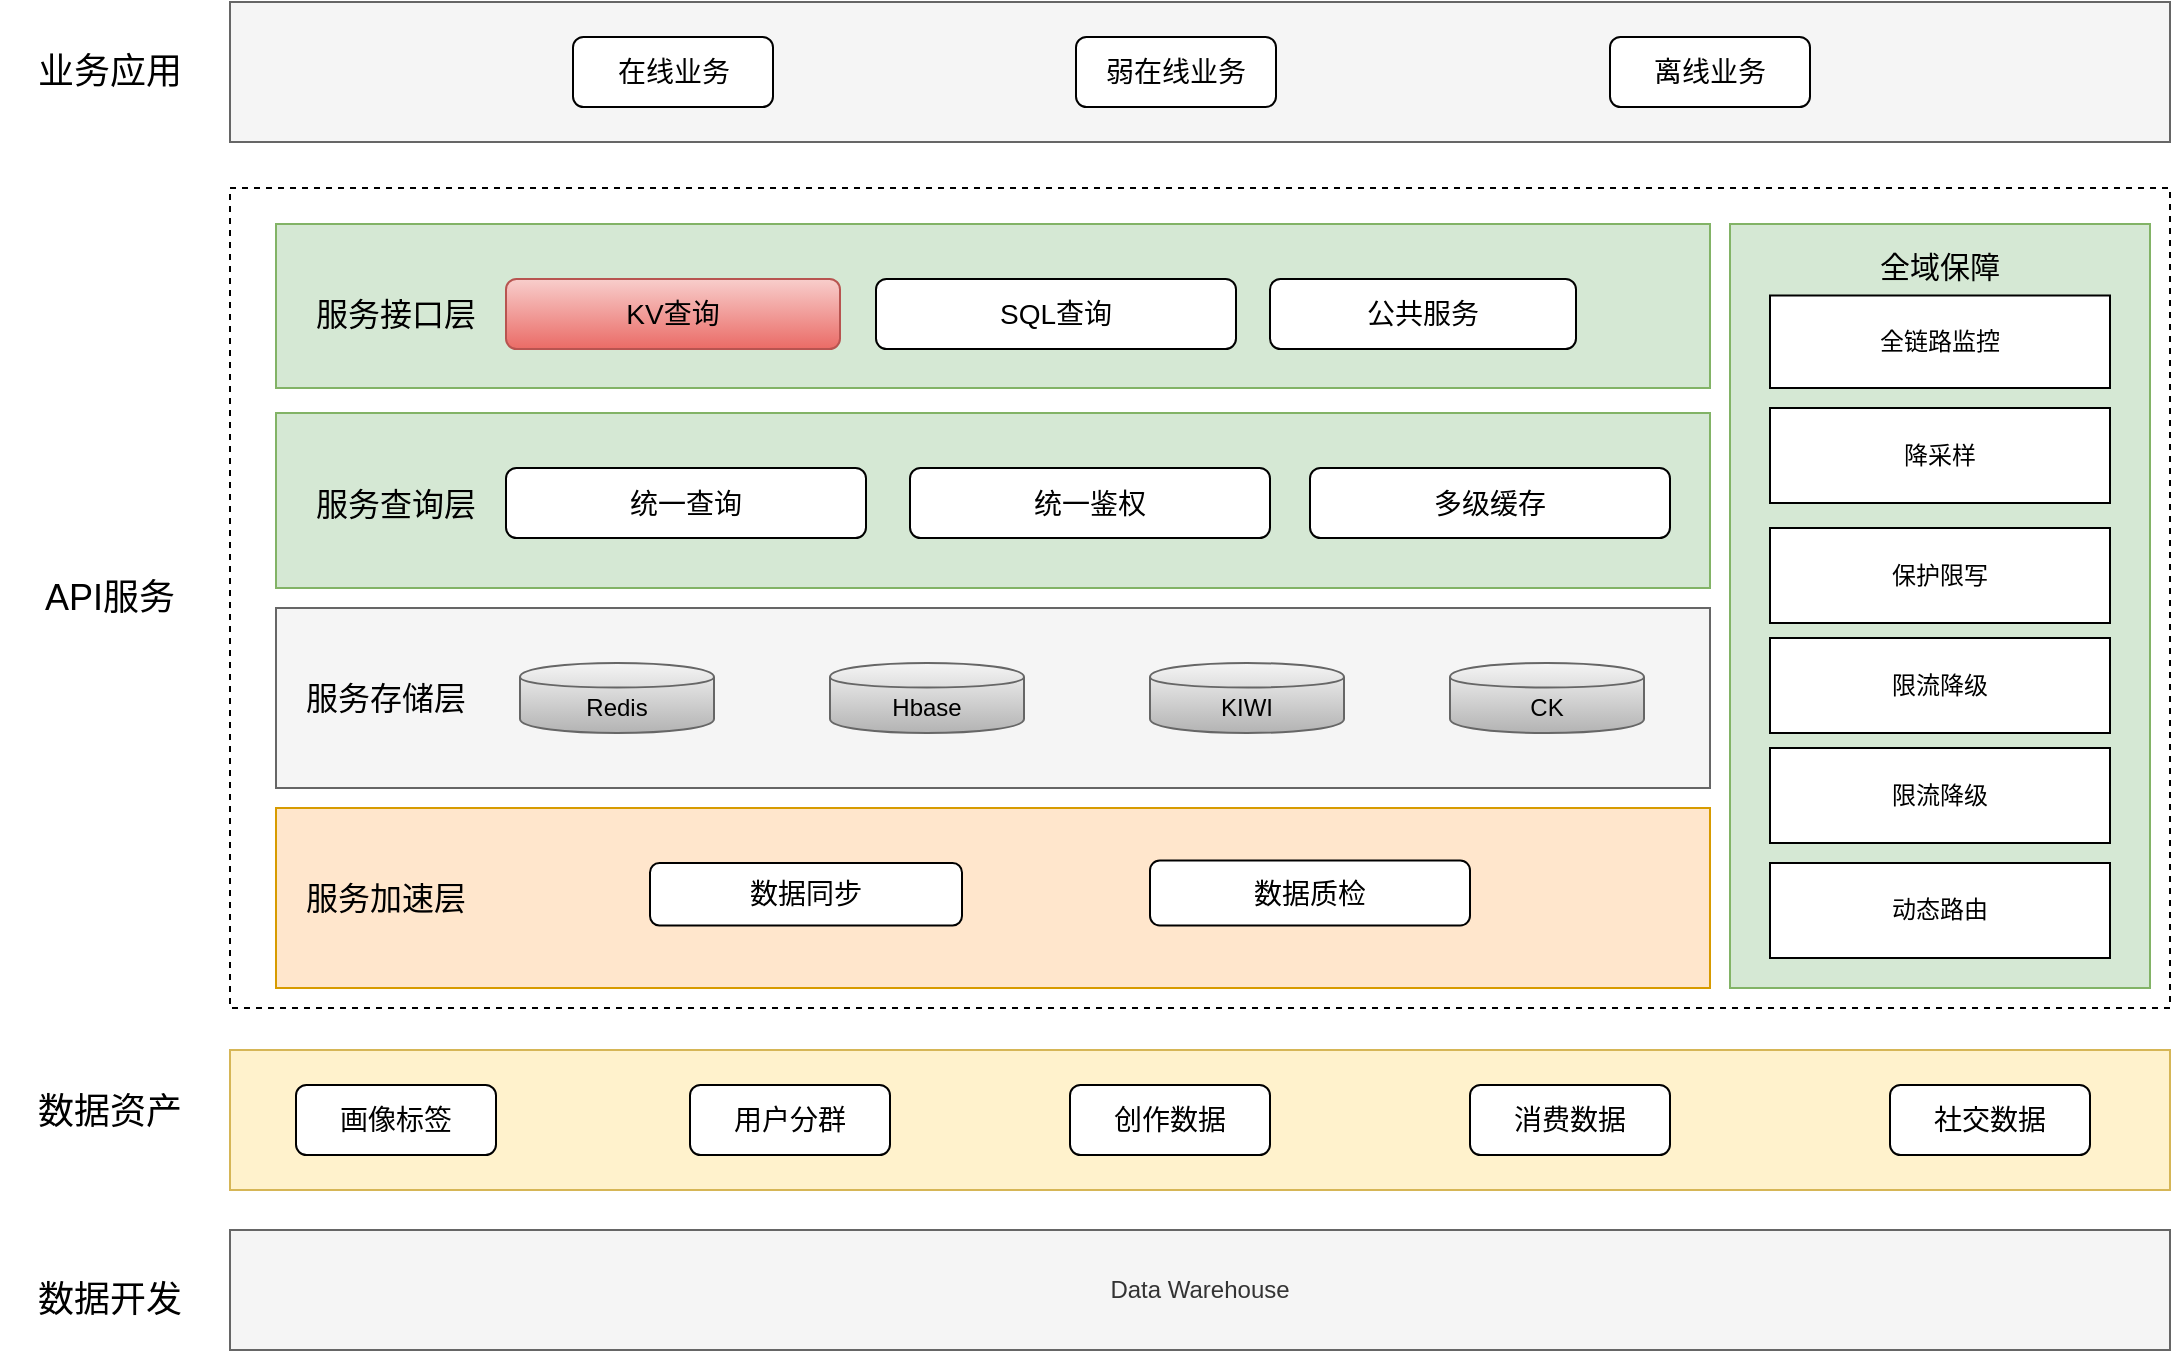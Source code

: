 <mxfile version="20.8.3" type="github">
  <diagram id="rLf4FXjszSzX-VlUV55J" name="第 1 页">
    <mxGraphModel dx="1536" dy="900" grid="1" gridSize="10" guides="1" tooltips="1" connect="1" arrows="1" fold="1" page="1" pageScale="1" pageWidth="827" pageHeight="1169" math="0" shadow="0">
      <root>
        <mxCell id="0" />
        <mxCell id="1" parent="0" />
        <mxCell id="-ezdxLTPiOgHRn06xlRN-1" value="" style="rounded=0;whiteSpace=wrap;html=1;dashed=1;" vertex="1" parent="1">
          <mxGeometry x="220" y="220" width="970" height="410" as="geometry" />
        </mxCell>
        <mxCell id="-ezdxLTPiOgHRn06xlRN-2" value="" style="rounded=0;whiteSpace=wrap;html=1;fillColor=#f5f5f5;strokeColor=#666666;fontColor=#333333;" vertex="1" parent="1">
          <mxGeometry x="220" y="127" width="970" height="70" as="geometry" />
        </mxCell>
        <mxCell id="-ezdxLTPiOgHRn06xlRN-3" value="&lt;font style=&quot;font-size: 18px;&quot;&gt;业务应用&lt;/font&gt;" style="text;html=1;strokeColor=none;fillColor=none;align=center;verticalAlign=middle;whiteSpace=wrap;rounded=0;fontSize=18;" vertex="1" parent="1">
          <mxGeometry x="120" y="149.5" width="80" height="25" as="geometry" />
        </mxCell>
        <mxCell id="-ezdxLTPiOgHRn06xlRN-4" value="" style="rounded=0;whiteSpace=wrap;html=1;fillColor=#d5e8d4;strokeColor=#82b366;" vertex="1" parent="1">
          <mxGeometry x="243" y="238" width="717" height="82" as="geometry" />
        </mxCell>
        <mxCell id="-ezdxLTPiOgHRn06xlRN-5" value="&lt;font style=&quot;font-size: 16px&quot;&gt;服务接口层&lt;/font&gt;" style="text;html=1;strokeColor=none;fillColor=none;align=center;verticalAlign=middle;whiteSpace=wrap;rounded=0;" vertex="1" parent="1">
          <mxGeometry x="248" y="269.25" width="110" height="27.5" as="geometry" />
        </mxCell>
        <mxCell id="-ezdxLTPiOgHRn06xlRN-6" value="" style="rounded=0;whiteSpace=wrap;html=1;fillColor=#f5f5f5;strokeColor=#666666;fontColor=#333333;" vertex="1" parent="1">
          <mxGeometry x="243" y="430" width="717" height="90" as="geometry" />
        </mxCell>
        <mxCell id="-ezdxLTPiOgHRn06xlRN-7" value="&lt;font style=&quot;font-size: 16px&quot;&gt;服务存储层&lt;/font&gt;" style="text;html=1;strokeColor=none;fillColor=none;align=center;verticalAlign=middle;whiteSpace=wrap;rounded=0;" vertex="1" parent="1">
          <mxGeometry x="243" y="461.25" width="110" height="27.5" as="geometry" />
        </mxCell>
        <mxCell id="-ezdxLTPiOgHRn06xlRN-8" value="" style="rounded=0;whiteSpace=wrap;html=1;fillColor=#fff2cc;strokeColor=#d6b656;" vertex="1" parent="1">
          <mxGeometry x="220" y="651" width="970" height="70" as="geometry" />
        </mxCell>
        <mxCell id="-ezdxLTPiOgHRn06xlRN-9" value="&lt;span style=&quot;font-size: 18px;&quot;&gt;数据资产&lt;/span&gt;" style="text;html=1;strokeColor=none;fillColor=none;align=center;verticalAlign=middle;whiteSpace=wrap;rounded=0;fontSize=18;" vertex="1" parent="1">
          <mxGeometry x="105" y="668.5" width="110" height="27.5" as="geometry" />
        </mxCell>
        <mxCell id="-ezdxLTPiOgHRn06xlRN-10" value="&lt;span&gt;Data Warehouse&lt;/span&gt;" style="rounded=0;whiteSpace=wrap;html=1;fillColor=#f5f5f5;strokeColor=#666666;fontColor=#333333;" vertex="1" parent="1">
          <mxGeometry x="220" y="741" width="970" height="60" as="geometry" />
        </mxCell>
        <mxCell id="-ezdxLTPiOgHRn06xlRN-11" value="&lt;span style=&quot;font-size: 18px;&quot;&gt;数据开发&lt;/span&gt;" style="text;html=1;strokeColor=none;fillColor=none;align=center;verticalAlign=middle;whiteSpace=wrap;rounded=0;fontSize=18;" vertex="1" parent="1">
          <mxGeometry x="105" y="762.25" width="110" height="27.5" as="geometry" />
        </mxCell>
        <mxCell id="-ezdxLTPiOgHRn06xlRN-12" value="&lt;font style=&quot;font-size: 14px&quot;&gt;在线业务&lt;/font&gt;" style="rounded=1;whiteSpace=wrap;html=1;" vertex="1" parent="1">
          <mxGeometry x="391.5" y="144.5" width="100" height="35" as="geometry" />
        </mxCell>
        <mxCell id="-ezdxLTPiOgHRn06xlRN-13" value="&lt;font style=&quot;font-size: 14px&quot;&gt;弱在线业务&lt;/font&gt;" style="rounded=1;whiteSpace=wrap;html=1;" vertex="1" parent="1">
          <mxGeometry x="643" y="144.5" width="100" height="35" as="geometry" />
        </mxCell>
        <mxCell id="-ezdxLTPiOgHRn06xlRN-14" value="&lt;font style=&quot;font-size: 14px&quot;&gt;离线业务&lt;/font&gt;" style="rounded=1;whiteSpace=wrap;html=1;" vertex="1" parent="1">
          <mxGeometry x="910" y="144.5" width="100" height="35" as="geometry" />
        </mxCell>
        <mxCell id="-ezdxLTPiOgHRn06xlRN-15" value="&lt;span style=&quot;font-size: 14px&quot;&gt;KV查询&lt;/span&gt;" style="rounded=1;whiteSpace=wrap;html=1;fillColor=#f8cecc;strokeColor=#b85450;gradientColor=#ea6b66;" vertex="1" parent="1">
          <mxGeometry x="358" y="265.5" width="167" height="35" as="geometry" />
        </mxCell>
        <mxCell id="-ezdxLTPiOgHRn06xlRN-16" value="&lt;span style=&quot;font-size: 14px&quot;&gt;SQL查询&lt;/span&gt;" style="rounded=1;whiteSpace=wrap;html=1;" vertex="1" parent="1">
          <mxGeometry x="543" y="265.5" width="180" height="35" as="geometry" />
        </mxCell>
        <mxCell id="-ezdxLTPiOgHRn06xlRN-17" value="&lt;span style=&quot;font-size: 14px&quot;&gt;公共服务&lt;/span&gt;" style="rounded=1;whiteSpace=wrap;html=1;" vertex="1" parent="1">
          <mxGeometry x="740" y="265.5" width="153" height="35" as="geometry" />
        </mxCell>
        <mxCell id="-ezdxLTPiOgHRn06xlRN-18" value="&lt;span style=&quot;font-size: 14px&quot;&gt;画像标签&lt;/span&gt;" style="rounded=1;whiteSpace=wrap;html=1;" vertex="1" parent="1">
          <mxGeometry x="253" y="668.5" width="100" height="35" as="geometry" />
        </mxCell>
        <mxCell id="-ezdxLTPiOgHRn06xlRN-19" value="&lt;font style=&quot;font-size: 14px&quot;&gt;用户分群&lt;/font&gt;" style="rounded=1;whiteSpace=wrap;html=1;" vertex="1" parent="1">
          <mxGeometry x="450" y="668.5" width="100" height="35" as="geometry" />
        </mxCell>
        <mxCell id="-ezdxLTPiOgHRn06xlRN-20" value="&lt;font style=&quot;font-size: 14px&quot;&gt;创作数据&lt;/font&gt;" style="rounded=1;whiteSpace=wrap;html=1;" vertex="1" parent="1">
          <mxGeometry x="640" y="668.5" width="100" height="35" as="geometry" />
        </mxCell>
        <mxCell id="-ezdxLTPiOgHRn06xlRN-21" value="&lt;font style=&quot;font-size: 14px&quot;&gt;消费数据&lt;/font&gt;" style="rounded=1;whiteSpace=wrap;html=1;" vertex="1" parent="1">
          <mxGeometry x="840" y="668.5" width="100" height="35" as="geometry" />
        </mxCell>
        <mxCell id="-ezdxLTPiOgHRn06xlRN-22" value="&lt;font style=&quot;font-size: 14px&quot;&gt;社交数据&lt;/font&gt;" style="rounded=1;whiteSpace=wrap;html=1;" vertex="1" parent="1">
          <mxGeometry x="1050" y="668.5" width="100" height="35" as="geometry" />
        </mxCell>
        <mxCell id="-ezdxLTPiOgHRn06xlRN-23" value="&lt;font style=&quot;font-size: 18px;&quot;&gt;API服务&lt;/font&gt;" style="text;html=1;strokeColor=none;fillColor=none;align=center;verticalAlign=middle;whiteSpace=wrap;rounded=0;fontSize=18;" vertex="1" parent="1">
          <mxGeometry x="125" y="412.5" width="70" height="25" as="geometry" />
        </mxCell>
        <mxCell id="-ezdxLTPiOgHRn06xlRN-24" value="" style="rounded=0;whiteSpace=wrap;html=1;fillColor=#ffe6cc;strokeColor=#d79b00;" vertex="1" parent="1">
          <mxGeometry x="243" y="530" width="717" height="90" as="geometry" />
        </mxCell>
        <mxCell id="-ezdxLTPiOgHRn06xlRN-25" value="&lt;font style=&quot;font-size: 16px&quot;&gt;服务加速层&lt;/font&gt;" style="text;html=1;strokeColor=none;fillColor=none;align=center;verticalAlign=middle;whiteSpace=wrap;rounded=0;" vertex="1" parent="1">
          <mxGeometry x="243" y="561.25" width="110" height="27.5" as="geometry" />
        </mxCell>
        <mxCell id="-ezdxLTPiOgHRn06xlRN-26" value="&lt;span style=&quot;font-size: 14px&quot;&gt;数据同步&lt;/span&gt;" style="rounded=1;whiteSpace=wrap;html=1;" vertex="1" parent="1">
          <mxGeometry x="430" y="557.5" width="156" height="31.25" as="geometry" />
        </mxCell>
        <mxCell id="-ezdxLTPiOgHRn06xlRN-27" value="&lt;span style=&quot;font-size: 14px&quot;&gt;数据质检&lt;/span&gt;" style="rounded=1;whiteSpace=wrap;html=1;" vertex="1" parent="1">
          <mxGeometry x="680" y="556.25" width="160" height="32.5" as="geometry" />
        </mxCell>
        <mxCell id="-ezdxLTPiOgHRn06xlRN-28" value="" style="rounded=0;whiteSpace=wrap;html=1;fillColor=#d5e8d4;strokeColor=#82b366;" vertex="1" parent="1">
          <mxGeometry x="243" y="332.5" width="717" height="87.5" as="geometry" />
        </mxCell>
        <mxCell id="-ezdxLTPiOgHRn06xlRN-29" value="&lt;font style=&quot;font-size: 16px&quot;&gt;服务查询层&lt;/font&gt;" style="text;html=1;strokeColor=none;fillColor=none;align=center;verticalAlign=middle;whiteSpace=wrap;rounded=0;" vertex="1" parent="1">
          <mxGeometry x="248" y="363.75" width="110" height="27.5" as="geometry" />
        </mxCell>
        <mxCell id="-ezdxLTPiOgHRn06xlRN-30" value="&lt;span style=&quot;font-size: 14px&quot;&gt;统一查询&lt;/span&gt;" style="rounded=1;whiteSpace=wrap;html=1;" vertex="1" parent="1">
          <mxGeometry x="358" y="360" width="180" height="35" as="geometry" />
        </mxCell>
        <mxCell id="-ezdxLTPiOgHRn06xlRN-31" value="&lt;span style=&quot;font-size: 14px&quot;&gt;统一鉴权&lt;/span&gt;" style="rounded=1;whiteSpace=wrap;html=1;" vertex="1" parent="1">
          <mxGeometry x="560" y="360" width="180" height="35" as="geometry" />
        </mxCell>
        <mxCell id="-ezdxLTPiOgHRn06xlRN-32" value="&lt;span style=&quot;font-size: 14px&quot;&gt;多级缓存&lt;/span&gt;" style="rounded=1;whiteSpace=wrap;html=1;" vertex="1" parent="1">
          <mxGeometry x="760" y="360" width="180" height="35" as="geometry" />
        </mxCell>
        <mxCell id="-ezdxLTPiOgHRn06xlRN-33" value="Redis" style="shape=cylinder;whiteSpace=wrap;html=1;boundedLbl=1;backgroundOutline=1;fillColor=#f5f5f5;strokeColor=#666666;gradientColor=#b3b3b3;" vertex="1" parent="1">
          <mxGeometry x="365" y="457.5" width="97" height="35" as="geometry" />
        </mxCell>
        <mxCell id="-ezdxLTPiOgHRn06xlRN-34" value="Hbase" style="shape=cylinder;whiteSpace=wrap;html=1;boundedLbl=1;backgroundOutline=1;fillColor=#f5f5f5;strokeColor=#666666;gradientColor=#b3b3b3;" vertex="1" parent="1">
          <mxGeometry x="520" y="457.5" width="97" height="35" as="geometry" />
        </mxCell>
        <mxCell id="-ezdxLTPiOgHRn06xlRN-35" value="KIWI" style="shape=cylinder;whiteSpace=wrap;html=1;boundedLbl=1;backgroundOutline=1;fillColor=#f5f5f5;strokeColor=#666666;gradientColor=#b3b3b3;" vertex="1" parent="1">
          <mxGeometry x="680" y="457.5" width="97" height="35" as="geometry" />
        </mxCell>
        <mxCell id="-ezdxLTPiOgHRn06xlRN-36" value="CK" style="shape=cylinder;whiteSpace=wrap;html=1;boundedLbl=1;backgroundOutline=1;gradientColor=#b3b3b3;fillColor=#f5f5f5;strokeColor=#666666;" vertex="1" parent="1">
          <mxGeometry x="830" y="457.5" width="97" height="35" as="geometry" />
        </mxCell>
        <mxCell id="-ezdxLTPiOgHRn06xlRN-37" value="" style="rounded=0;whiteSpace=wrap;html=1;fillColor=#d5e8d4;strokeColor=#82b366;" vertex="1" parent="1">
          <mxGeometry x="970" y="238" width="210" height="382" as="geometry" />
        </mxCell>
        <mxCell id="-ezdxLTPiOgHRn06xlRN-38" value="&lt;font style=&quot;font-size: 15px&quot;&gt;全域保障&lt;/font&gt;" style="text;html=1;strokeColor=none;fillColor=none;align=center;verticalAlign=middle;whiteSpace=wrap;rounded=0;" vertex="1" parent="1">
          <mxGeometry x="1035" y="249.25" width="80" height="20" as="geometry" />
        </mxCell>
        <mxCell id="-ezdxLTPiOgHRn06xlRN-39" value="全链路监控" style="rounded=0;whiteSpace=wrap;html=1;" vertex="1" parent="1">
          <mxGeometry x="990" y="273.75" width="170" height="46.25" as="geometry" />
        </mxCell>
        <mxCell id="-ezdxLTPiOgHRn06xlRN-40" value="降采样" style="rounded=0;whiteSpace=wrap;html=1;" vertex="1" parent="1">
          <mxGeometry x="990" y="330" width="170" height="47.5" as="geometry" />
        </mxCell>
        <mxCell id="-ezdxLTPiOgHRn06xlRN-41" value="保护限写" style="rounded=0;whiteSpace=wrap;html=1;" vertex="1" parent="1">
          <mxGeometry x="990" y="390" width="170" height="47.5" as="geometry" />
        </mxCell>
        <mxCell id="-ezdxLTPiOgHRn06xlRN-42" value="限流降级" style="rounded=0;whiteSpace=wrap;html=1;" vertex="1" parent="1">
          <mxGeometry x="990" y="445" width="170" height="47.5" as="geometry" />
        </mxCell>
        <mxCell id="-ezdxLTPiOgHRn06xlRN-43" value="限流降级" style="rounded=0;whiteSpace=wrap;html=1;" vertex="1" parent="1">
          <mxGeometry x="990" y="500" width="170" height="47.5" as="geometry" />
        </mxCell>
        <mxCell id="-ezdxLTPiOgHRn06xlRN-44" value="动态路由" style="rounded=0;whiteSpace=wrap;html=1;" vertex="1" parent="1">
          <mxGeometry x="990" y="557.5" width="170" height="47.5" as="geometry" />
        </mxCell>
      </root>
    </mxGraphModel>
  </diagram>
</mxfile>
